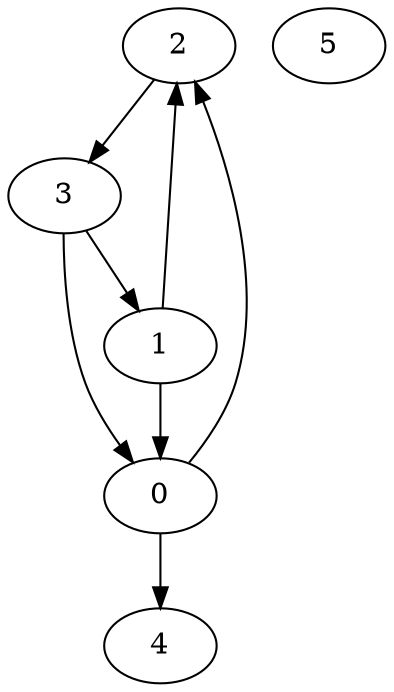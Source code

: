 digraph G {
	graph [bb="0,0,180,174.37",
		bgcolor=white
	];
	node [color=black,
		id=0,
		label="\N"
	];
	{
		2	[height=0.5,
			id=1,
			pos="125.35,100.6",
			width=0.75];
		4	[height=0.5,
			id=2,
			pos="27,18",
			width=0.75];
	}
	{
		0	[height=0.5,
			pos="63.008,83.484",
			width=0.75];
		2;
	}
	{
		3	[height=0.5,
			id=4,
			pos="107.79,156.37",
			width=0.75];
	}
	{
		0;
		1	[height=0.5,
			id=3,
			pos="49.894,146.66",
			width=0.75];
	}
	0 -> 2	[pos="e,100.35,93.733 88.006,90.346 88.896,90.59 89.792,90.836 90.692,91.083"];
	0 -> 4	[pos="e,36.522,35.318 53.547,66.279 49.855,59.564 45.539,51.715 41.473,44.321"];
	2 -> 3	[pos="e,113.37,138.65 119.8,118.24 118.71,121.7 117.54,125.41 116.38,129.09"];
	1 -> 0	[pos="e,59.23,101.68 53.617,128.73 54.715,123.44 55.944,117.51 57.142,111.74"];
	1 -> 2	[pos="e,105.34,112.82 70.115,134.32 78.301,129.32 87.899,123.46 96.777,118.04"];
	3 -> 0	[pos="e,73.339,100.3 97.406,139.47 91.867,130.45 84.936,119.17 78.749,109.1"];
	3 -> 1	[pos="e,76.155,151.07 81.555,151.97 81.442,151.95 81.33,151.93 81.218,151.91"];
	5	[height=0.5,
		id=5,
		pos="153,32",
		width=0.75];
}
digraph G {
	graph [bb="0,0,180,174.3",
		bgcolor=white
	];
	node [color=black,
		id=0,
		label="\N"
	];
	{
		2	[height=0.5,
			id=1,
			pos="125.62,100.55",
			width=0.75];
		4	[height=0.5,
			id=2,
			pos="27,18",
			width=0.75];
	}
	{
		0	[color=red,
			height=0.5,
			pos="63.324,83.305",
			width=0.75];
		2;
	}
	{
		3	[height=0.5,
			id=4,
			pos="107.92,156.3",
			width=0.75];
	}
	{
		0;
		1	[height=0.5,
			id=3,
			pos="50.056,146.46",
			width=0.75];
	}
	0 -> 2	[pos="e,100.35,93.733 88.006,90.346 88.896,90.59 89.792,90.836 90.692,91.083;e,100.64,93.635 88.303,90.221 89.192,90.467 90.087,90.715 \
90.987,90.964"];
	0 -> 4	[pos="e,36.522,35.318 53.547,66.279 49.855,59.564 45.539,51.715 41.473,44.321;e,36.606,35.27 53.78,66.147 50.056,59.451 45.702,51.623 \
41.6,44.249"];
	2 -> 3	[pos="e,113.37,138.65 119.8,118.24 118.71,121.7 117.54,125.41 116.38,129.09;e,113.54,138.59 120.02,118.19 118.92,121.65 117.75,125.35 \
116.57,129.04"];
	1 -> 0	[pos="e,59.23,101.68 53.617,128.73 54.715,123.44 55.944,117.51 57.142,111.74;e,59.502,101.5 53.823,128.53 54.934,123.24 56.177,117.32 \
57.389,111.55"];
	1 -> 2	[pos="e,105.34,112.82 70.115,134.32 78.301,129.32 87.899,123.46 96.777,118.04;e,105.58,112.73 70.306,134.16 78.503,129.18 88.115,123.34 \
97.005,117.94"];
	3 -> 0	[pos="e,73.339,100.3 97.406,139.47 91.867,130.45 84.936,119.17 78.749,109.1;e,73.61,100.14 97.574,139.37 92.059,130.34 85.157,119.05 78.998,\
108.96"];
	3 -> 1	[pos="e,76.155,151.07 81.555,151.97 81.442,151.95 81.33,151.93 81.218,151.91;e,76.299,150.92 81.695,151.84 81.583,151.82 81.471,151.8 \
81.359,151.78"];
	5	[height=0.5,
		id=5,
		pos="153,32",
		width=0.75];
}
digraph G {
	graph [bb="0,0,180,174.24",
		bgcolor=white
	];
	node [color=black,
		id=0,
		label="\N"
	];
	{
		2	[color=red,
			height=0.5,
			id=1,
			pos="125.85,100.51",
			width=0.75];
		4	[height=0.5,
			id=2,
			pos="27,18",
			width=0.75];
	}
	{
		0	[color=red,
			height=0.5,
			pos="63.592,83.153",
			width=0.75];
		2;
	}
	{
		3	[height=0.5,
			id=4,
			pos="108.03,156.24",
			width=0.75];
	}
	{
		0;
		1	[height=0.5,
			id=3,
			pos="50.199,146.29",
			width=0.75];
	}
	0 -> 2	[pos="e,100.35,93.733 88.006,90.346 88.896,90.59 89.792,90.836 90.692,91.083;e,100.64,93.635 88.303,90.221 89.192,90.467 90.087,90.715 \
90.987,90.964;e,100.88,93.55 88.555,90.114 89.443,90.361 90.337,90.611 91.236,90.861"];
	0 -> 4	[pos="e,36.522,35.318 53.547,66.279 49.855,59.564 45.539,51.715 41.473,44.321;e,36.606,35.27 53.78,66.147 50.056,59.451 45.702,51.623 \
41.6,44.249;e,36.677,35.23 53.978,66.035 50.226,59.354 45.84,51.545 41.708,44.188"];
	2 -> 3	[pos="e,113.37,138.65 119.8,118.24 118.71,121.7 117.54,125.41 116.38,129.09;e,113.54,138.59 120.02,118.19 118.92,121.65 117.75,125.35 \
116.57,129.04;e,113.69,138.53 120.21,118.15 119.1,121.6 117.92,125.3 116.74,128.99"];
	1 -> 0	[pos="e,59.23,101.68 53.617,128.73 54.715,123.44 55.944,117.51 57.142,111.74;e,59.502,101.5 53.823,128.53 54.934,123.24 56.177,117.32 \
57.389,111.55;e,59.734,101.34 54.001,128.36 55.122,123.08 56.378,117.16 57.601,111.39"];
	1 -> 2	[pos="e,105.34,112.82 70.115,134.32 78.301,129.32 87.899,123.46 96.777,118.04;e,105.58,112.73 70.306,134.16 78.503,129.18 88.115,123.34 \
97.005,117.94;e,105.78,112.65 70.472,134.02 78.677,129.05 88.3,123.23 97.2,117.85"];
	3 -> 0	[pos="e,73.339,100.3 97.406,139.47 91.867,130.45 84.936,119.17 78.749,109.1;e,73.61,100.14 97.574,139.37 92.059,130.34 85.157,119.05 78.998,\
108.96;e,73.842,100.01 97.721,139.29 92.225,130.25 85.348,118.94 79.21,108.84"];
	3 -> 1	[pos="e,76.155,151.07 81.555,151.97 81.442,151.95 81.33,151.93 81.218,151.91;e,76.299,150.92 81.695,151.84 81.583,151.82 81.471,151.8 \
81.359,151.78;e,76.427,150.8 81.82,151.73 81.708,151.71 81.596,151.69 81.484,151.67"];
	5	[height=0.5,
		id=5,
		pos="153,32",
		width=0.75];
}
digraph G {
	graph [bb="0,0,180,174.19",
		bgcolor=white
	];
	node [color=black,
		id=0,
		label="\N"
	];
	{
		2	[color=red,
			height=0.5,
			id=1,
			pos="126.04,100.48",
			width=0.75];
		4	[height=0.5,
			id=2,
			pos="27,18",
			width=0.75];
	}
	{
		0	[color=red,
			height=0.5,
			pos="63.819,83.023",
			width=0.75];
		2;
	}
	{
		3	[color=red,
			height=0.5,
			id=4,
			pos="108.12,156.19",
			width=0.75];
	}
	{
		0;
		1	[height=0.5,
			id=3,
			pos="50.322,146.14",
			width=0.75];
	}
	0 -> 2	[pos="e,100.35,93.733 88.006,90.346 88.896,90.59 89.792,90.836 90.692,91.083;e,100.64,93.635 88.303,90.221 89.192,90.467 90.087,90.715 \
90.987,90.964;e,100.88,93.55 88.555,90.114 89.443,90.361 90.337,90.611 91.236,90.861;e,101.08,93.477 88.768,90.022 89.655,90.271 \
90.55,90.522 91.448,90.774"];
	0 -> 4	[pos="e,36.522,35.318 53.547,66.279 49.855,59.564 45.539,51.715 41.473,44.321;e,36.606,35.27 53.78,66.147 50.056,59.451 45.702,51.623 \
41.6,44.249;e,36.677,35.23 53.978,66.035 50.226,59.354 45.84,51.545 41.708,44.188;e,36.737,35.196 54.145,65.939 50.37,59.272 45.957,\
51.478 41.799,44.136"];
	2 -> 3	[pos="e,113.37,138.65 119.8,118.24 118.71,121.7 117.54,125.41 116.38,129.09;e,113.54,138.59 120.02,118.19 118.92,121.65 117.75,125.35 \
116.57,129.04;e,113.69,138.53 120.21,118.15 119.1,121.6 117.92,125.3 116.74,128.99;e,113.81,138.49 120.37,118.11 119.26,121.56 118.07,\
125.26 116.88,128.94"];
	1 -> 0	[pos="e,59.23,101.68 53.617,128.73 54.715,123.44 55.944,117.51 57.142,111.74;e,59.502,101.5 53.823,128.53 54.934,123.24 56.177,117.32 \
57.389,111.55;e,59.734,101.34 54.001,128.36 55.122,123.08 56.378,117.16 57.601,111.39;e,59.931,101.21 54.154,128.22 55.284,122.94 \
56.549,117.02 57.782,111.25"];
	1 -> 2	[pos="e,105.34,112.82 70.115,134.32 78.301,129.32 87.899,123.46 96.777,118.04;e,105.58,112.73 70.306,134.16 78.503,129.18 88.115,123.34 \
97.005,117.94;e,105.78,112.65 70.472,134.02 78.677,129.05 88.3,123.23 97.2,117.85;e,105.96,112.59 70.613,133.9 78.827,128.95 88.458,\
123.14 97.367,117.77"];
	3 -> 0	[pos="e,73.339,100.3 97.406,139.47 91.867,130.45 84.936,119.17 78.749,109.1;e,73.61,100.14 97.574,139.37 92.059,130.34 85.157,119.05 78.998,\
108.96;e,73.842,100.01 97.721,139.29 92.225,130.25 85.348,118.94 79.21,108.84;e,74.038,99.901 97.845,139.22 92.366,130.17 85.51,\
118.85 79.39,108.74"];
	3 -> 1	[pos="e,76.155,151.07 81.555,151.97 81.442,151.95 81.33,151.93 81.218,151.91;e,76.299,150.92 81.695,151.84 81.583,151.82 81.471,151.8 \
81.359,151.78;e,76.427,150.8 81.82,151.73 81.708,151.71 81.596,151.69 81.484,151.67;e,76.537,150.7 81.927,151.64 81.815,151.62 81.703,\
151.6 81.591,151.58"];
	5	[height=0.5,
		id=5,
		pos="153,32",
		width=0.75];
}
digraph G {
	graph [bb="0,0,180,174.15",
		bgcolor=white
	];
	node [color=black,
		id=0,
		label="\N"
	];
	{
		2	[color=red,
			height=0.5,
			id=1,
			pos="126.2,100.45",
			width=0.75];
		4	[height=0.5,
			id=2,
			pos="27,18",
			width=0.75];
	}
	{
		0	[color=red,
			height=0.5,
			pos="64.01,82.912",
			width=0.75];
		2;
	}
	{
		3	[color=red,
			height=0.5,
			id=4,
			pos="108.2,156.15",
			width=0.75];
	}
	{
		0;
		1	[color=red,
			height=0.5,
			id=3,
			pos="50.424,146.02",
			width=0.75];
	}
	0 -> 2	[pos="e,100.35,93.733 88.006,90.346 88.896,90.59 89.792,90.836 90.692,91.083;e,100.64,93.635 88.303,90.221 89.192,90.467 90.087,90.715 \
90.987,90.964;e,100.88,93.55 88.555,90.114 89.443,90.361 90.337,90.611 91.236,90.861;e,101.08,93.477 88.768,90.022 89.655,90.271 \
90.55,90.522 91.448,90.774;e,101.26,93.418 88.947,89.946 89.835,90.196 90.729,90.448 91.626,90.701"];
	0 -> 4	[pos="e,36.522,35.318 53.547,66.279 49.855,59.564 45.539,51.715 41.473,44.321;e,36.606,35.27 53.78,66.147 50.056,59.451 45.702,51.623 \
41.6,44.249;e,36.677,35.23 53.978,66.035 50.226,59.354 45.84,51.545 41.708,44.188;e,36.737,35.196 54.145,65.939 50.37,59.272 45.957,\
51.478 41.799,44.136;e,36.788,35.166 54.286,65.857 50.491,59.202 46.055,51.421 41.876,44.091"];
	2 -> 3	[pos="e,113.37,138.65 119.8,118.24 118.71,121.7 117.54,125.41 116.38,129.09;e,113.54,138.59 120.02,118.19 118.92,121.65 117.75,125.35 \
116.57,129.04;e,113.69,138.53 120.21,118.15 119.1,121.6 117.92,125.3 116.74,128.99;e,113.81,138.49 120.37,118.11 119.26,121.56 118.07,\
125.26 116.88,128.94;e,113.92,138.45 120.5,118.08 119.39,121.53 118.19,125.23 117,128.91"];
	1 -> 0	[pos="e,59.23,101.68 53.617,128.73 54.715,123.44 55.944,117.51 57.142,111.74;e,59.502,101.5 53.823,128.53 54.934,123.24 56.177,117.32 \
57.389,111.55;e,59.734,101.34 54.001,128.36 55.122,123.08 56.378,117.16 57.601,111.39;e,59.931,101.21 54.154,128.22 55.284,122.94 \
56.549,117.02 57.782,111.25;e,60.097,101.09 54.281,128.1 55.419,122.82 56.692,116.9 57.933,111.14"];
	1 -> 2	[pos="e,105.34,112.82 70.115,134.32 78.301,129.32 87.899,123.46 96.777,118.04;e,105.58,112.73 70.306,134.16 78.503,129.18 88.115,123.34 \
97.005,117.94;e,105.78,112.65 70.472,134.02 78.677,129.05 88.3,123.23 97.2,117.85;e,105.96,112.59 70.613,133.9 78.827,128.95 88.458,\
123.14 97.367,117.77;e,106.1,112.54 70.731,133.81 78.951,128.86 88.59,123.07 97.506,117.71"];
	3 -> 0	[pos="e,73.339,100.3 97.406,139.47 91.867,130.45 84.936,119.17 78.749,109.1;e,73.61,100.14 97.574,139.37 92.059,130.34 85.157,119.05 78.998,\
108.96;e,73.842,100.01 97.721,139.29 92.225,130.25 85.348,118.94 79.21,108.84;e,74.038,99.901 97.845,139.22 92.366,130.17 85.51,\
118.85 79.39,108.74;e,74.203,99.806 97.948,139.16 92.483,130.1 85.645,118.77 79.541,108.65"];
	3 -> 1	[pos="e,76.155,151.07 81.555,151.97 81.442,151.95 81.33,151.93 81.218,151.91;e,76.299,150.92 81.695,151.84 81.583,151.82 81.471,151.8 \
81.359,151.78;e,76.427,150.8 81.82,151.73 81.708,151.71 81.596,151.69 81.484,151.67;e,76.537,150.7 81.927,151.64 81.815,151.62 81.703,\
151.6 81.591,151.58;e,76.627,150.61 82.015,151.56 81.903,151.54 81.791,151.52 81.679,151.5"];
	5	[height=0.5,
		id=5,
		pos="153,32",
		width=0.75];
}
digraph G {
	graph [bb="0,0,180,174.11",
		bgcolor=white
	];
	node [color=black,
		id=0,
		label="\N"
	];
	{
		2	[color=red,
			height=0.5,
			id=1,
			pos="126.33,100.43",
			width=0.75];
		4	[color=red,
			height=0.5,
			id=2,
			pos="27,18",
			width=0.75];
	}
	{
		0	[color=red,
			height=0.5,
			pos="64.163,82.832",
			width=0.75];
		2;
	}
	{
		3	[color=red,
			height=0.5,
			id=4,
			pos="108.26,156.11",
			width=0.75];
	}
	{
		0;
		1	[color=red,
			height=0.5,
			id=3,
			pos="50.51,145.93",
			width=0.75];
	}
	0 -> 2	[pos="e,100.35,93.733 88.006,90.346 88.896,90.59 89.792,90.836 90.692,91.083;e,100.64,93.635 88.303,90.221 89.192,90.467 90.087,90.715 \
90.987,90.964;e,100.88,93.55 88.555,90.114 89.443,90.361 90.337,90.611 91.236,90.861;e,101.08,93.477 88.768,90.022 89.655,90.271 \
90.55,90.522 91.448,90.774;e,101.26,93.418 88.947,89.946 89.835,90.196 90.729,90.448 91.626,90.701;e,101.4,93.37 89.092,89.887 89.979,\
90.138 90.873,90.391 91.77,90.645"];
	0 -> 4	[pos="e,36.522,35.318 53.547,66.279 49.855,59.564 45.539,51.715 41.473,44.321;e,36.606,35.27 53.78,66.147 50.056,59.451 45.702,51.623 \
41.6,44.249;e,36.677,35.23 53.978,66.035 50.226,59.354 45.84,51.545 41.708,44.188;e,36.737,35.196 54.145,65.939 50.37,59.272 45.957,\
51.478 41.799,44.136;e,36.788,35.166 54.286,65.857 50.491,59.202 46.055,51.421 41.876,44.091;e,36.828,35.145 54.399,65.798 50.588,\
59.151 46.134,51.38 41.938,44.059"];
	2 -> 3	[pos="e,113.37,138.65 119.8,118.24 118.71,121.7 117.54,125.41 116.38,129.09;e,113.54,138.59 120.02,118.19 118.92,121.65 117.75,125.35 \
116.57,129.04;e,113.69,138.53 120.21,118.15 119.1,121.6 117.92,125.3 116.74,128.99;e,113.81,138.49 120.37,118.11 119.26,121.56 118.07,\
125.26 116.88,128.94;e,113.92,138.45 120.5,118.08 119.39,121.53 118.19,125.23 117,128.91;e,114.01,138.42 120.62,118.05 119.5,121.5 \
118.3,125.2 117.1,128.88"];
	1 -> 0	[pos="e,59.23,101.68 53.617,128.73 54.715,123.44 55.944,117.51 57.142,111.74;e,59.502,101.5 53.823,128.53 54.934,123.24 56.177,117.32 \
57.389,111.55;e,59.734,101.34 54.001,128.36 55.122,123.08 56.378,117.16 57.601,111.39;e,59.931,101.21 54.154,128.22 55.284,122.94 \
56.549,117.02 57.782,111.25;e,60.097,101.09 54.281,128.1 55.419,122.82 56.692,116.9 57.933,111.14;e,60.23,101.01 54.386,128.02 55.529,\
122.74 56.809,116.82 58.056,111.06"];
	1 -> 2	[pos="e,105.34,112.82 70.115,134.32 78.301,129.32 87.899,123.46 96.777,118.04;e,105.58,112.73 70.306,134.16 78.503,129.18 88.115,123.34 \
97.005,117.94;e,105.78,112.65 70.472,134.02 78.677,129.05 88.3,123.23 97.2,117.85;e,105.96,112.59 70.613,133.9 78.827,128.95 88.458,\
123.14 97.367,117.77;e,106.1,112.54 70.731,133.81 78.951,128.86 88.59,123.07 97.506,117.71;e,106.22,112.5 70.829,133.74 79.055,128.8 \
88.699,123.01 97.621,117.66"];
	3 -> 0	[pos="e,73.339,100.3 97.406,139.47 91.867,130.45 84.936,119.17 78.749,109.1;e,73.61,100.14 97.574,139.37 92.059,130.34 85.157,119.05 78.998,\
108.96;e,73.842,100.01 97.721,139.29 92.225,130.25 85.348,118.94 79.21,108.84;e,74.038,99.901 97.845,139.22 92.366,130.17 85.51,\
118.85 79.39,108.74;e,74.203,99.806 97.948,139.16 92.483,130.1 85.645,118.77 79.541,108.65;e,74.336,99.736 98.036,139.12 92.581,\
130.05 85.756,118.71 79.664,108.59"];
	3 -> 1	[pos="e,76.155,151.07 81.555,151.97 81.442,151.95 81.33,151.93 81.218,151.91;e,76.299,150.92 81.695,151.84 81.583,151.82 81.471,151.8 \
81.359,151.78;e,76.427,150.8 81.82,151.73 81.708,151.71 81.596,151.69 81.484,151.67;e,76.537,150.7 81.927,151.64 81.815,151.62 81.703,\
151.6 81.591,151.58;e,76.627,150.61 82.015,151.56 81.903,151.54 81.791,151.52 81.679,151.5;e,76.704,150.55 82.091,151.5 81.979,151.48 \
81.867,151.46 81.755,151.44"];
	5	[height=0.5,
		id=5,
		pos="153,32",
		width=0.75];
}
digraph G {
	graph [bb="0,0,180,174.08",
		bgcolor=white
	];
	node [color=black,
		id=0,
		label="\N"
	];
	{
		2	[color=red,
			height=0.5,
			id=1,
			pos="126.42,100.41",
			width=0.75];
		4	[color=red,
			height=0.5,
			id=2,
			pos="27,18",
			width=0.75];
	}
	{
		0	[color=red,
			height=0.5,
			pos="64.258,82.757",
			width=0.75];
		2;
	}
	{
		3	[color=red,
			height=0.5,
			id=4,
			pos="108.31,156.08",
			width=0.75];
	}
	{
		0;
		1	[color=red,
			height=0.5,
			id=3,
			pos="50.566,145.85",
			width=0.75];
	}
	0 -> 2	[pos="e,100.35,93.733 88.006,90.346 88.896,90.59 89.792,90.836 90.692,91.083;e,100.64,93.635 88.303,90.221 89.192,90.467 90.087,90.715 \
90.987,90.964;e,100.88,93.55 88.555,90.114 89.443,90.361 90.337,90.611 91.236,90.861;e,101.08,93.477 88.768,90.022 89.655,90.271 \
90.55,90.522 91.448,90.774;e,101.26,93.418 88.947,89.946 89.835,90.196 90.729,90.448 91.626,90.701;e,101.4,93.37 89.092,89.887 89.979,\
90.138 90.873,90.391 91.77,90.645;e,101.49,93.327 89.182,89.834 90.068,90.085 90.962,90.339 91.859,90.594"];
	0 -> 4	[pos="e,36.522,35.318 53.547,66.279 49.855,59.564 45.539,51.715 41.473,44.321;e,36.606,35.27 53.78,66.147 50.056,59.451 45.702,51.623 \
41.6,44.249;e,36.677,35.23 53.978,66.035 50.226,59.354 45.84,51.545 41.708,44.188;e,36.737,35.196 54.145,65.939 50.37,59.272 45.957,\
51.478 41.799,44.136;e,36.788,35.166 54.286,65.857 50.491,59.202 46.055,51.421 41.876,44.091;e,36.828,35.145 54.399,65.798 50.588,\
59.151 46.134,51.38 41.938,44.059;e,36.853,35.125 54.469,65.743 50.649,59.103 46.183,51.341 41.976,44.029"];
	2 -> 3	[pos="e,113.37,138.65 119.8,118.24 118.71,121.7 117.54,125.41 116.38,129.09;e,113.54,138.59 120.02,118.19 118.92,121.65 117.75,125.35 \
116.57,129.04;e,113.69,138.53 120.21,118.15 119.1,121.6 117.92,125.3 116.74,128.99;e,113.81,138.49 120.37,118.11 119.26,121.56 118.07,\
125.26 116.88,128.94;e,113.92,138.45 120.5,118.08 119.39,121.53 118.19,125.23 117,128.91;e,114.01,138.42 120.62,118.05 119.5,121.5 \
118.3,125.2 117.1,128.88;e,114.06,138.39 120.69,118.02 119.56,121.47 118.36,125.17 117.16,128.85"];
	1 -> 0	[pos="e,59.23,101.68 53.617,128.73 54.715,123.44 55.944,117.51 57.142,111.74;e,59.502,101.5 53.823,128.53 54.934,123.24 56.177,117.32 \
57.389,111.55;e,59.734,101.34 54.001,128.36 55.122,123.08 56.378,117.16 57.601,111.39;e,59.931,101.21 54.154,128.22 55.284,122.94 \
56.549,117.02 57.782,111.25;e,60.097,101.09 54.281,128.1 55.419,122.82 56.692,116.9 57.933,111.14;e,60.23,101.01 54.386,128.02 55.529,\
122.74 56.809,116.82 58.056,111.06;e,60.314,100.93 54.453,127.94 55.599,122.66 56.883,116.74 58.134,110.98"];
	1 -> 2	[pos="e,105.34,112.82 70.115,134.32 78.301,129.32 87.899,123.46 96.777,118.04;e,105.58,112.73 70.306,134.16 78.503,129.18 88.115,123.34 \
97.005,117.94;e,105.78,112.65 70.472,134.02 78.677,129.05 88.3,123.23 97.2,117.85;e,105.96,112.59 70.613,133.9 78.827,128.95 88.458,\
123.14 97.367,117.77;e,106.1,112.54 70.731,133.81 78.951,128.86 88.59,123.07 97.506,117.71;e,106.22,112.5 70.829,133.74 79.055,128.8 \
88.699,123.01 97.621,117.66;e,106.3,112.46 70.892,133.67 79.12,128.74 88.768,122.96 97.692,117.61"];
	3 -> 0	[pos="e,73.339,100.3 97.406,139.47 91.867,130.45 84.936,119.17 78.749,109.1;e,73.61,100.14 97.574,139.37 92.059,130.34 85.157,119.05 78.998,\
108.96;e,73.842,100.01 97.721,139.29 92.225,130.25 85.348,118.94 79.21,108.84;e,74.038,99.901 97.845,139.22 92.366,130.17 85.51,\
118.85 79.39,108.74;e,74.203,99.806 97.948,139.16 92.483,130.1 85.645,118.77 79.541,108.65;e,74.336,99.736 98.036,139.12 92.581,\
130.05 85.756,118.71 79.664,108.59;e,74.419,99.671 98.09,139.07 92.642,130.01 85.825,118.66 79.74,108.53"];
	3 -> 1	[pos="e,76.155,151.07 81.555,151.97 81.442,151.95 81.33,151.93 81.218,151.91;e,76.299,150.92 81.695,151.84 81.583,151.82 81.471,151.8 \
81.359,151.78;e,76.427,150.8 81.82,151.73 81.708,151.71 81.596,151.69 81.484,151.67;e,76.537,150.7 81.927,151.64 81.815,151.62 81.703,\
151.6 81.591,151.58;e,76.627,150.61 82.015,151.56 81.903,151.54 81.791,151.52 81.679,151.5;e,76.704,150.55 82.091,151.5 81.979,151.48 \
81.867,151.46 81.755,151.44;e,76.754,150.49 82.14,151.44 82.028,151.42 81.916,151.4 81.804,151.38"];
	5	[height=0.5,
		id=5,
		pos="153,32",
		width=0.75];
}
digraph G {
	graph [bb="0,0,180,174.06",
		bgcolor=white
	];
	node [color=black,
		id=0,
		label="\N"
	];
	{
		2	[color=red,
			height=0.5,
			id=1,
			pos="126.49,100.39",
			width=0.75];
		4	[color=red,
			height=0.5,
			id=2,
			pos="27,18",
			width=0.75];
	}
	{
		0	[color=red,
			height=0.5,
			pos="64.35,82.703",
			width=0.75];
		2;
	}
	{
		3	[color=red,
			height=0.5,
			id=4,
			pos="108.35,156.06",
			width=0.75];
	}
	{
		0;
		1	[color=red,
			height=0.5,
			id=3,
			pos="50.619,145.79",
			width=0.75];
	}
	0 -> 2	[pos="e,100.35,93.733 88.006,90.346 88.896,90.59 89.792,90.836 90.692,91.083;e,100.64,93.635 88.303,90.221 89.192,90.467 90.087,90.715 \
90.987,90.964;e,100.88,93.55 88.555,90.114 89.443,90.361 90.337,90.611 91.236,90.861;e,101.08,93.477 88.768,90.022 89.655,90.271 \
90.55,90.522 91.448,90.774;e,101.26,93.418 88.947,89.946 89.835,90.196 90.729,90.448 91.626,90.701;e,101.4,93.37 89.092,89.887 89.979,\
90.138 90.873,90.391 91.77,90.645;e,101.49,93.327 89.182,89.834 90.068,90.085 90.962,90.339 91.859,90.594;e,101.57,93.298 89.269,\
89.796 90.155,90.049 91.048,90.303 91.946,90.558"];
	0 -> 4	[pos="e,36.522,35.318 53.547,66.279 49.855,59.564 45.539,51.715 41.473,44.321;e,36.606,35.27 53.78,66.147 50.056,59.451 45.702,51.623 \
41.6,44.249;e,36.677,35.23 53.978,66.035 50.226,59.354 45.84,51.545 41.708,44.188;e,36.737,35.196 54.145,65.939 50.37,59.272 45.957,\
51.478 41.799,44.136;e,36.788,35.166 54.286,65.857 50.491,59.202 46.055,51.421 41.876,44.091;e,36.828,35.145 54.399,65.798 50.588,\
59.151 46.134,51.38 41.938,44.059;e,36.853,35.125 54.469,65.743 50.649,59.103 46.183,51.341 41.976,44.029;e,36.878,35.111 54.537,\
65.703 50.707,59.069 46.23,51.313 42.013,44.007"];
	2 -> 3	[pos="e,113.37,138.65 119.8,118.24 118.71,121.7 117.54,125.41 116.38,129.09;e,113.54,138.59 120.02,118.19 118.92,121.65 117.75,125.35 \
116.57,129.04;e,113.69,138.53 120.21,118.15 119.1,121.6 117.92,125.3 116.74,128.99;e,113.81,138.49 120.37,118.11 119.26,121.56 118.07,\
125.26 116.88,128.94;e,113.92,138.45 120.5,118.08 119.39,121.53 118.19,125.23 117,128.91;e,114.01,138.42 120.62,118.05 119.5,121.5 \
118.3,125.2 117.1,128.88;e,114.06,138.39 120.69,118.02 119.56,121.47 118.36,125.17 117.16,128.85;e,114.11,138.37 120.75,118.01 119.63,\
121.46 118.42,125.15 117.22,128.84"];
	1 -> 0	[pos="e,59.23,101.68 53.617,128.73 54.715,123.44 55.944,117.51 57.142,111.74;e,59.502,101.5 53.823,128.53 54.934,123.24 56.177,117.32 \
57.389,111.55;e,59.734,101.34 54.001,128.36 55.122,123.08 56.378,117.16 57.601,111.39;e,59.931,101.21 54.154,128.22 55.284,122.94 \
56.549,117.02 57.782,111.25;e,60.097,101.09 54.281,128.1 55.419,122.82 56.692,116.9 57.933,111.14;e,60.23,101.01 54.386,128.02 55.529,\
122.74 56.809,116.82 58.056,111.06;e,60.314,100.93 54.453,127.94 55.599,122.66 56.883,116.74 58.134,110.98;e,60.395,100.88 54.517,\
127.88 55.667,122.6 56.954,116.68 58.209,110.92"];
	1 -> 2	[pos="e,105.34,112.82 70.115,134.32 78.301,129.32 87.899,123.46 96.777,118.04;e,105.58,112.73 70.306,134.16 78.503,129.18 88.115,123.34 \
97.005,117.94;e,105.78,112.65 70.472,134.02 78.677,129.05 88.3,123.23 97.2,117.85;e,105.96,112.59 70.613,133.9 78.827,128.95 88.458,\
123.14 97.367,117.77;e,106.1,112.54 70.731,133.81 78.951,128.86 88.59,123.07 97.506,117.71;e,106.22,112.5 70.829,133.74 79.055,128.8 \
88.699,123.01 97.621,117.66;e,106.3,112.46 70.892,133.67 79.12,128.74 88.768,122.96 97.692,117.61;e,106.37,112.43 70.952,133.62 \
79.183,128.7 88.834,122.92 97.762,117.58"];
	3 -> 0	[pos="e,73.339,100.3 97.406,139.47 91.867,130.45 84.936,119.17 78.749,109.1;e,73.61,100.14 97.574,139.37 92.059,130.34 85.157,119.05 78.998,\
108.96;e,73.842,100.01 97.721,139.29 92.225,130.25 85.348,118.94 79.21,108.84;e,74.038,99.901 97.845,139.22 92.366,130.17 85.51,\
118.85 79.39,108.74;e,74.203,99.806 97.948,139.16 92.483,130.1 85.645,118.77 79.541,108.65;e,74.336,99.736 98.036,139.12 92.581,\
130.05 85.756,118.71 79.664,108.59;e,74.419,99.671 98.09,139.07 92.642,130.01 85.825,118.66 79.74,108.53;e,74.5,99.625 98.144,139.05 \
92.702,129.97 85.893,118.62 79.815,108.49"];
	3 -> 1	[pos="e,76.155,151.07 81.555,151.97 81.442,151.95 81.33,151.93 81.218,151.91;e,76.299,150.92 81.695,151.84 81.583,151.82 81.471,151.8 \
81.359,151.78;e,76.427,150.8 81.82,151.73 81.708,151.71 81.596,151.69 81.484,151.67;e,76.537,150.7 81.927,151.64 81.815,151.62 81.703,\
151.6 81.591,151.58;e,76.627,150.61 82.015,151.56 81.903,151.54 81.791,151.52 81.679,151.5;e,76.704,150.55 82.091,151.5 81.979,151.48 \
81.867,151.46 81.755,151.44;e,76.754,150.49 82.14,151.44 82.028,151.42 81.916,151.4 81.804,151.38;e,76.802,150.45 82.186,151.41 \
82.075,151.39 81.963,151.37 81.851,151.35"];
	5	[color=red,
		height=0.5,
		id=5,
		pos="153,32",
		width=0.75];
}
digraph G {
	graph [bb="0,0,180,174.05",
		bgcolor=white
	];
	node [color=black,
		id=0,
		label="\N"
	];
	{
		2	[color=red,
			height=0.5,
			id=1,
			pos="126.56,100.38",
			width=0.75];
		4	[color=red,
			height=0.5,
			id=2,
			pos="27,18",
			width=0.75];
	}
	{
		0	[color=red,
			height=0.5,
			pos="64.433,82.686",
			width=0.75];
		2;
	}
	{
		3	[color=red,
			height=0.5,
			id=4,
			pos="108.39,156.05",
			width=0.75];
	}
	{
		0;
		1	[color=red,
			height=0.5,
			id=3,
			pos="50.667,145.76",
			width=0.75];
	}
	0 -> 2	[pos="e,100.35,93.733 88.006,90.346 88.896,90.59 89.792,90.836 90.692,91.083;e,100.64,93.635 88.303,90.221 89.192,90.467 90.087,90.715 \
90.987,90.964;e,100.88,93.55 88.555,90.114 89.443,90.361 90.337,90.611 91.236,90.861;e,101.08,93.477 88.768,90.022 89.655,90.271 \
90.55,90.522 91.448,90.774;e,101.26,93.418 88.947,89.946 89.835,90.196 90.729,90.448 91.626,90.701;e,101.4,93.37 89.092,89.887 89.979,\
90.138 90.873,90.391 91.77,90.645;e,101.49,93.327 89.182,89.834 90.068,90.085 90.962,90.339 91.859,90.594;e,101.57,93.298 89.269,\
89.796 90.155,90.049 91.048,90.303 91.946,90.558;e,101.64,93.285 89.345,89.782 90.231,90.034 91.124,90.288 92.021,90.544"];
	0 -> 4	[pos="e,36.522,35.318 53.547,66.279 49.855,59.564 45.539,51.715 41.473,44.321;e,36.606,35.27 53.78,66.147 50.056,59.451 45.702,51.623 \
41.6,44.249;e,36.677,35.23 53.978,66.035 50.226,59.354 45.84,51.545 41.708,44.188;e,36.737,35.196 54.145,65.939 50.37,59.272 45.957,\
51.478 41.799,44.136;e,36.788,35.166 54.286,65.857 50.491,59.202 46.055,51.421 41.876,44.091;e,36.828,35.145 54.399,65.798 50.588,\
59.151 46.134,51.38 41.938,44.059;e,36.853,35.125 54.469,65.743 50.649,59.103 46.183,51.341 41.976,44.029;e,36.878,35.111 54.537,\
65.703 50.707,59.069 46.23,51.313 42.013,44.007;e,36.899,35.106 54.598,65.69 50.759,59.058 46.273,51.304 42.046,44"];
	2 -> 3	[pos="e,113.37,138.65 119.8,118.24 118.71,121.7 117.54,125.41 116.38,129.09;e,113.54,138.59 120.02,118.19 118.92,121.65 117.75,125.35 \
116.57,129.04;e,113.69,138.53 120.21,118.15 119.1,121.6 117.92,125.3 116.74,128.99;e,113.81,138.49 120.37,118.11 119.26,121.56 118.07,\
125.26 116.88,128.94;e,113.92,138.45 120.5,118.08 119.39,121.53 118.19,125.23 117,128.91;e,114.01,138.42 120.62,118.05 119.5,121.5 \
118.3,125.2 117.1,128.88;e,114.06,138.39 120.69,118.02 119.56,121.47 118.36,125.17 117.16,128.85;e,114.11,138.37 120.75,118.01 119.63,\
121.46 118.42,125.15 117.22,128.84;e,114.16,138.36 120.81,118 119.68,121.45 118.48,125.14 117.28,128.82"];
	1 -> 0	[pos="e,59.23,101.68 53.617,128.73 54.715,123.44 55.944,117.51 57.142,111.74;e,59.502,101.5 53.823,128.53 54.934,123.24 56.177,117.32 \
57.389,111.55;e,59.734,101.34 54.001,128.36 55.122,123.08 56.378,117.16 57.601,111.39;e,59.931,101.21 54.154,128.22 55.284,122.94 \
56.549,117.02 57.782,111.25;e,60.097,101.09 54.281,128.1 55.419,122.82 56.692,116.9 57.933,111.14;e,60.23,101.01 54.386,128.02 55.529,\
122.74 56.809,116.82 58.056,111.06;e,60.314,100.93 54.453,127.94 55.599,122.66 56.883,116.74 58.134,110.98;e,60.395,100.88 54.517,\
127.88 55.667,122.6 56.954,116.68 58.209,110.92;e,60.467,100.86 54.575,127.86 55.727,122.58 57.018,116.66 58.275,110.9"];
	1 -> 2	[pos="e,105.34,112.82 70.115,134.32 78.301,129.32 87.899,123.46 96.777,118.04;e,105.58,112.73 70.306,134.16 78.503,129.18 88.115,123.34 \
97.005,117.94;e,105.78,112.65 70.472,134.02 78.677,129.05 88.3,123.23 97.2,117.85;e,105.96,112.59 70.613,133.9 78.827,128.95 88.458,\
123.14 97.367,117.77;e,106.1,112.54 70.731,133.81 78.951,128.86 88.59,123.07 97.506,117.71;e,106.22,112.5 70.829,133.74 79.055,128.8 \
88.699,123.01 97.621,117.66;e,106.3,112.46 70.892,133.67 79.12,128.74 88.768,122.96 97.692,117.61;e,106.37,112.43 70.952,133.62 \
79.183,128.7 88.834,122.92 97.762,117.58;e,106.43,112.42 71.006,133.6 79.238,128.68 88.892,122.91 97.822,117.57"];
	3 -> 0	[pos="e,73.339,100.3 97.406,139.47 91.867,130.45 84.936,119.17 78.749,109.1;e,73.61,100.14 97.574,139.37 92.059,130.34 85.157,119.05 78.998,\
108.96;e,73.842,100.01 97.721,139.29 92.225,130.25 85.348,118.94 79.21,108.84;e,74.038,99.901 97.845,139.22 92.366,130.17 85.51,\
118.85 79.39,108.74;e,74.203,99.806 97.948,139.16 92.483,130.1 85.645,118.77 79.541,108.65;e,74.336,99.736 98.036,139.12 92.581,\
130.05 85.756,118.71 79.664,108.59;e,74.419,99.671 98.09,139.07 92.642,130.01 85.825,118.66 79.74,108.53;e,74.5,99.625 98.144,139.05 \
92.702,129.97 85.893,118.62 79.815,108.49;e,74.572,99.609 98.192,139.03 92.756,129.96 85.953,118.61 79.882,108.47"];
	3 -> 1	[pos="e,76.155,151.07 81.555,151.97 81.442,151.95 81.33,151.93 81.218,151.91;e,76.299,150.92 81.695,151.84 81.583,151.82 81.471,151.8 \
81.359,151.78;e,76.427,150.8 81.82,151.73 81.708,151.71 81.596,151.69 81.484,151.67;e,76.537,150.7 81.927,151.64 81.815,151.62 81.703,\
151.6 81.591,151.58;e,76.627,150.61 82.015,151.56 81.903,151.54 81.791,151.52 81.679,151.5;e,76.704,150.55 82.091,151.5 81.979,151.48 \
81.867,151.46 81.755,151.44;e,76.754,150.49 82.14,151.44 82.028,151.42 81.916,151.4 81.804,151.38;e,76.802,150.45 82.186,151.41 \
82.075,151.39 81.963,151.37 81.851,151.35;e,76.846,150.43 82.229,151.39 82.117,151.37 82.005,151.35 81.893,151.33"];
	5	[color=red,
		height=0.5,
		id=5,
		pos="153,32",
		width=0.75];
}
